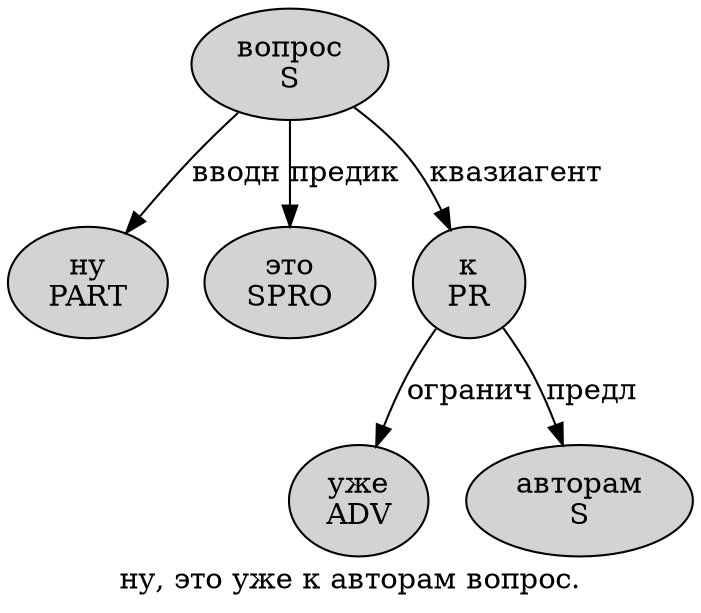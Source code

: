 digraph SENTENCE_3627 {
	graph [label="ну, это уже к авторам вопрос."]
	node [style=filled]
		0 [label="ну
PART" color="" fillcolor=lightgray penwidth=1 shape=ellipse]
		2 [label="это
SPRO" color="" fillcolor=lightgray penwidth=1 shape=ellipse]
		3 [label="уже
ADV" color="" fillcolor=lightgray penwidth=1 shape=ellipse]
		4 [label="к
PR" color="" fillcolor=lightgray penwidth=1 shape=ellipse]
		5 [label="авторам
S" color="" fillcolor=lightgray penwidth=1 shape=ellipse]
		6 [label="вопрос
S" color="" fillcolor=lightgray penwidth=1 shape=ellipse]
			4 -> 3 [label="огранич"]
			4 -> 5 [label="предл"]
			6 -> 0 [label="вводн"]
			6 -> 2 [label="предик"]
			6 -> 4 [label="квазиагент"]
}